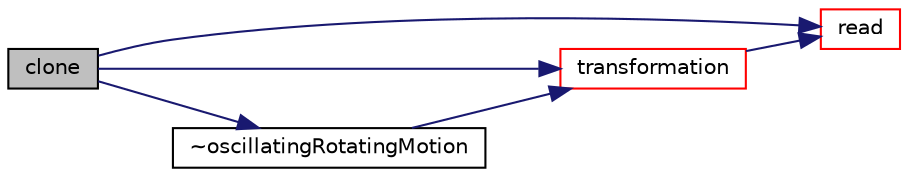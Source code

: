 digraph "clone"
{
  bgcolor="transparent";
  edge [fontname="Helvetica",fontsize="10",labelfontname="Helvetica",labelfontsize="10"];
  node [fontname="Helvetica",fontsize="10",shape=record];
  rankdir="LR";
  Node134 [label="clone",height=0.2,width=0.4,color="black", fillcolor="grey75", style="filled", fontcolor="black"];
  Node134 -> Node135 [color="midnightblue",fontsize="10",style="solid",fontname="Helvetica"];
  Node135 [label="read",height=0.2,width=0.4,color="red",URL="$a22137.html#afeed4512a4be2653bc44cb43a1ae0788",tooltip="Update properties from given dictionary. "];
  Node134 -> Node194 [color="midnightblue",fontsize="10",style="solid",fontname="Helvetica"];
  Node194 [label="transformation",height=0.2,width=0.4,color="red",URL="$a22137.html#aa399caab3cd107de02ea674d7d25ed72",tooltip="Return the solid-body motion transformation septernion. "];
  Node194 -> Node135 [color="midnightblue",fontsize="10",style="solid",fontname="Helvetica"];
  Node134 -> Node197 [color="midnightblue",fontsize="10",style="solid",fontname="Helvetica"];
  Node197 [label="~oscillatingRotatingMotion",height=0.2,width=0.4,color="black",URL="$a22137.html#acb9af451a2808879fb38bf20d6d8b4bd",tooltip="Destructor. "];
  Node197 -> Node194 [color="midnightblue",fontsize="10",style="solid",fontname="Helvetica"];
}
